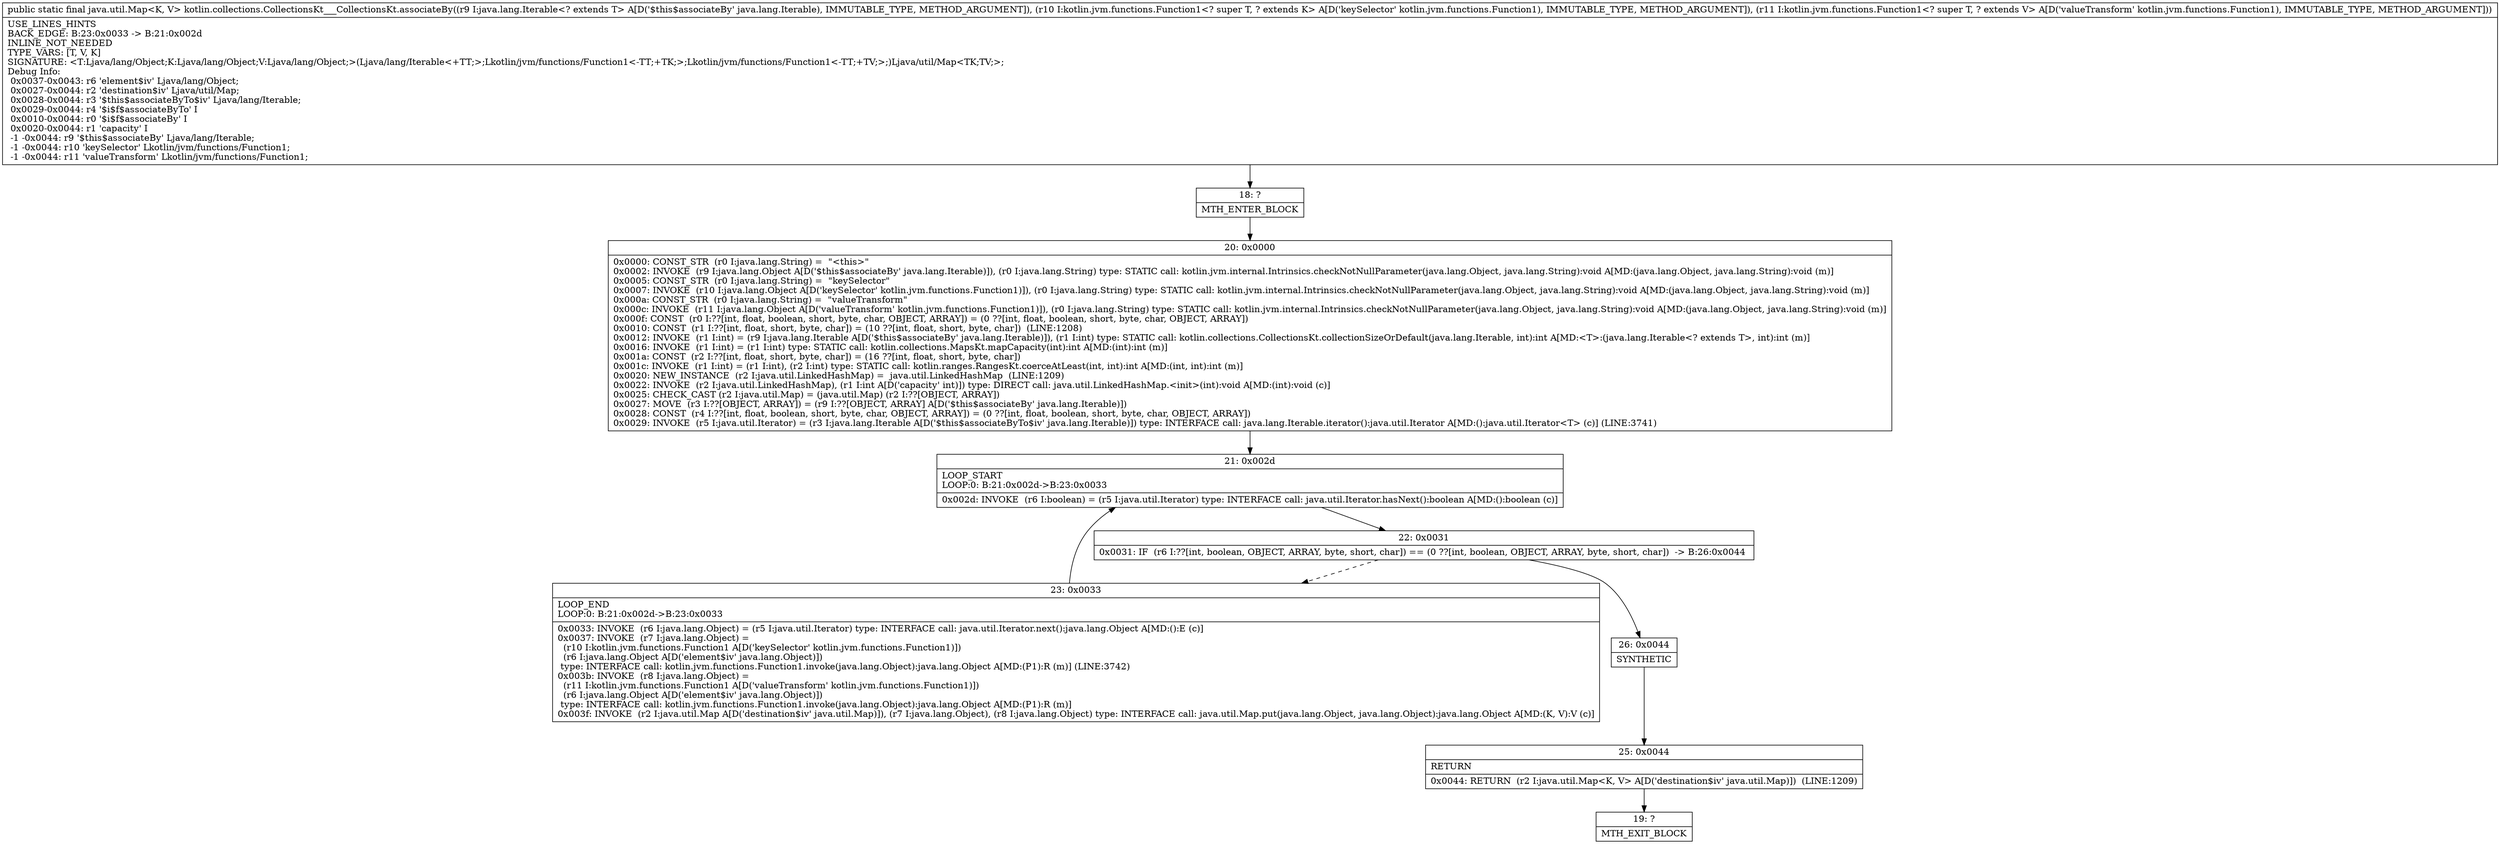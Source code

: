 digraph "CFG forkotlin.collections.CollectionsKt___CollectionsKt.associateBy(Ljava\/lang\/Iterable;Lkotlin\/jvm\/functions\/Function1;Lkotlin\/jvm\/functions\/Function1;)Ljava\/util\/Map;" {
Node_18 [shape=record,label="{18\:\ ?|MTH_ENTER_BLOCK\l}"];
Node_20 [shape=record,label="{20\:\ 0x0000|0x0000: CONST_STR  (r0 I:java.lang.String) =  \"\<this\>\" \l0x0002: INVOKE  (r9 I:java.lang.Object A[D('$this$associateBy' java.lang.Iterable)]), (r0 I:java.lang.String) type: STATIC call: kotlin.jvm.internal.Intrinsics.checkNotNullParameter(java.lang.Object, java.lang.String):void A[MD:(java.lang.Object, java.lang.String):void (m)]\l0x0005: CONST_STR  (r0 I:java.lang.String) =  \"keySelector\" \l0x0007: INVOKE  (r10 I:java.lang.Object A[D('keySelector' kotlin.jvm.functions.Function1)]), (r0 I:java.lang.String) type: STATIC call: kotlin.jvm.internal.Intrinsics.checkNotNullParameter(java.lang.Object, java.lang.String):void A[MD:(java.lang.Object, java.lang.String):void (m)]\l0x000a: CONST_STR  (r0 I:java.lang.String) =  \"valueTransform\" \l0x000c: INVOKE  (r11 I:java.lang.Object A[D('valueTransform' kotlin.jvm.functions.Function1)]), (r0 I:java.lang.String) type: STATIC call: kotlin.jvm.internal.Intrinsics.checkNotNullParameter(java.lang.Object, java.lang.String):void A[MD:(java.lang.Object, java.lang.String):void (m)]\l0x000f: CONST  (r0 I:??[int, float, boolean, short, byte, char, OBJECT, ARRAY]) = (0 ??[int, float, boolean, short, byte, char, OBJECT, ARRAY]) \l0x0010: CONST  (r1 I:??[int, float, short, byte, char]) = (10 ??[int, float, short, byte, char])  (LINE:1208)\l0x0012: INVOKE  (r1 I:int) = (r9 I:java.lang.Iterable A[D('$this$associateBy' java.lang.Iterable)]), (r1 I:int) type: STATIC call: kotlin.collections.CollectionsKt.collectionSizeOrDefault(java.lang.Iterable, int):int A[MD:\<T\>:(java.lang.Iterable\<? extends T\>, int):int (m)]\l0x0016: INVOKE  (r1 I:int) = (r1 I:int) type: STATIC call: kotlin.collections.MapsKt.mapCapacity(int):int A[MD:(int):int (m)]\l0x001a: CONST  (r2 I:??[int, float, short, byte, char]) = (16 ??[int, float, short, byte, char]) \l0x001c: INVOKE  (r1 I:int) = (r1 I:int), (r2 I:int) type: STATIC call: kotlin.ranges.RangesKt.coerceAtLeast(int, int):int A[MD:(int, int):int (m)]\l0x0020: NEW_INSTANCE  (r2 I:java.util.LinkedHashMap) =  java.util.LinkedHashMap  (LINE:1209)\l0x0022: INVOKE  (r2 I:java.util.LinkedHashMap), (r1 I:int A[D('capacity' int)]) type: DIRECT call: java.util.LinkedHashMap.\<init\>(int):void A[MD:(int):void (c)]\l0x0025: CHECK_CAST (r2 I:java.util.Map) = (java.util.Map) (r2 I:??[OBJECT, ARRAY]) \l0x0027: MOVE  (r3 I:??[OBJECT, ARRAY]) = (r9 I:??[OBJECT, ARRAY] A[D('$this$associateBy' java.lang.Iterable)]) \l0x0028: CONST  (r4 I:??[int, float, boolean, short, byte, char, OBJECT, ARRAY]) = (0 ??[int, float, boolean, short, byte, char, OBJECT, ARRAY]) \l0x0029: INVOKE  (r5 I:java.util.Iterator) = (r3 I:java.lang.Iterable A[D('$this$associateByTo$iv' java.lang.Iterable)]) type: INTERFACE call: java.lang.Iterable.iterator():java.util.Iterator A[MD:():java.util.Iterator\<T\> (c)] (LINE:3741)\l}"];
Node_21 [shape=record,label="{21\:\ 0x002d|LOOP_START\lLOOP:0: B:21:0x002d\-\>B:23:0x0033\l|0x002d: INVOKE  (r6 I:boolean) = (r5 I:java.util.Iterator) type: INTERFACE call: java.util.Iterator.hasNext():boolean A[MD:():boolean (c)]\l}"];
Node_22 [shape=record,label="{22\:\ 0x0031|0x0031: IF  (r6 I:??[int, boolean, OBJECT, ARRAY, byte, short, char]) == (0 ??[int, boolean, OBJECT, ARRAY, byte, short, char])  \-\> B:26:0x0044 \l}"];
Node_23 [shape=record,label="{23\:\ 0x0033|LOOP_END\lLOOP:0: B:21:0x002d\-\>B:23:0x0033\l|0x0033: INVOKE  (r6 I:java.lang.Object) = (r5 I:java.util.Iterator) type: INTERFACE call: java.util.Iterator.next():java.lang.Object A[MD:():E (c)]\l0x0037: INVOKE  (r7 I:java.lang.Object) = \l  (r10 I:kotlin.jvm.functions.Function1 A[D('keySelector' kotlin.jvm.functions.Function1)])\l  (r6 I:java.lang.Object A[D('element$iv' java.lang.Object)])\l type: INTERFACE call: kotlin.jvm.functions.Function1.invoke(java.lang.Object):java.lang.Object A[MD:(P1):R (m)] (LINE:3742)\l0x003b: INVOKE  (r8 I:java.lang.Object) = \l  (r11 I:kotlin.jvm.functions.Function1 A[D('valueTransform' kotlin.jvm.functions.Function1)])\l  (r6 I:java.lang.Object A[D('element$iv' java.lang.Object)])\l type: INTERFACE call: kotlin.jvm.functions.Function1.invoke(java.lang.Object):java.lang.Object A[MD:(P1):R (m)]\l0x003f: INVOKE  (r2 I:java.util.Map A[D('destination$iv' java.util.Map)]), (r7 I:java.lang.Object), (r8 I:java.lang.Object) type: INTERFACE call: java.util.Map.put(java.lang.Object, java.lang.Object):java.lang.Object A[MD:(K, V):V (c)]\l}"];
Node_26 [shape=record,label="{26\:\ 0x0044|SYNTHETIC\l}"];
Node_25 [shape=record,label="{25\:\ 0x0044|RETURN\l|0x0044: RETURN  (r2 I:java.util.Map\<K, V\> A[D('destination$iv' java.util.Map)])  (LINE:1209)\l}"];
Node_19 [shape=record,label="{19\:\ ?|MTH_EXIT_BLOCK\l}"];
MethodNode[shape=record,label="{public static final java.util.Map\<K, V\> kotlin.collections.CollectionsKt___CollectionsKt.associateBy((r9 I:java.lang.Iterable\<? extends T\> A[D('$this$associateBy' java.lang.Iterable), IMMUTABLE_TYPE, METHOD_ARGUMENT]), (r10 I:kotlin.jvm.functions.Function1\<? super T, ? extends K\> A[D('keySelector' kotlin.jvm.functions.Function1), IMMUTABLE_TYPE, METHOD_ARGUMENT]), (r11 I:kotlin.jvm.functions.Function1\<? super T, ? extends V\> A[D('valueTransform' kotlin.jvm.functions.Function1), IMMUTABLE_TYPE, METHOD_ARGUMENT]))  | USE_LINES_HINTS\lBACK_EDGE: B:23:0x0033 \-\> B:21:0x002d\lINLINE_NOT_NEEDED\lTYPE_VARS: [T, V, K]\lSIGNATURE: \<T:Ljava\/lang\/Object;K:Ljava\/lang\/Object;V:Ljava\/lang\/Object;\>(Ljava\/lang\/Iterable\<+TT;\>;Lkotlin\/jvm\/functions\/Function1\<\-TT;+TK;\>;Lkotlin\/jvm\/functions\/Function1\<\-TT;+TV;\>;)Ljava\/util\/Map\<TK;TV;\>;\lDebug Info:\l  0x0037\-0x0043: r6 'element$iv' Ljava\/lang\/Object;\l  0x0027\-0x0044: r2 'destination$iv' Ljava\/util\/Map;\l  0x0028\-0x0044: r3 '$this$associateByTo$iv' Ljava\/lang\/Iterable;\l  0x0029\-0x0044: r4 '$i$f$associateByTo' I\l  0x0010\-0x0044: r0 '$i$f$associateBy' I\l  0x0020\-0x0044: r1 'capacity' I\l  \-1 \-0x0044: r9 '$this$associateBy' Ljava\/lang\/Iterable;\l  \-1 \-0x0044: r10 'keySelector' Lkotlin\/jvm\/functions\/Function1;\l  \-1 \-0x0044: r11 'valueTransform' Lkotlin\/jvm\/functions\/Function1;\l}"];
MethodNode -> Node_18;Node_18 -> Node_20;
Node_20 -> Node_21;
Node_21 -> Node_22;
Node_22 -> Node_23[style=dashed];
Node_22 -> Node_26;
Node_23 -> Node_21;
Node_26 -> Node_25;
Node_25 -> Node_19;
}

